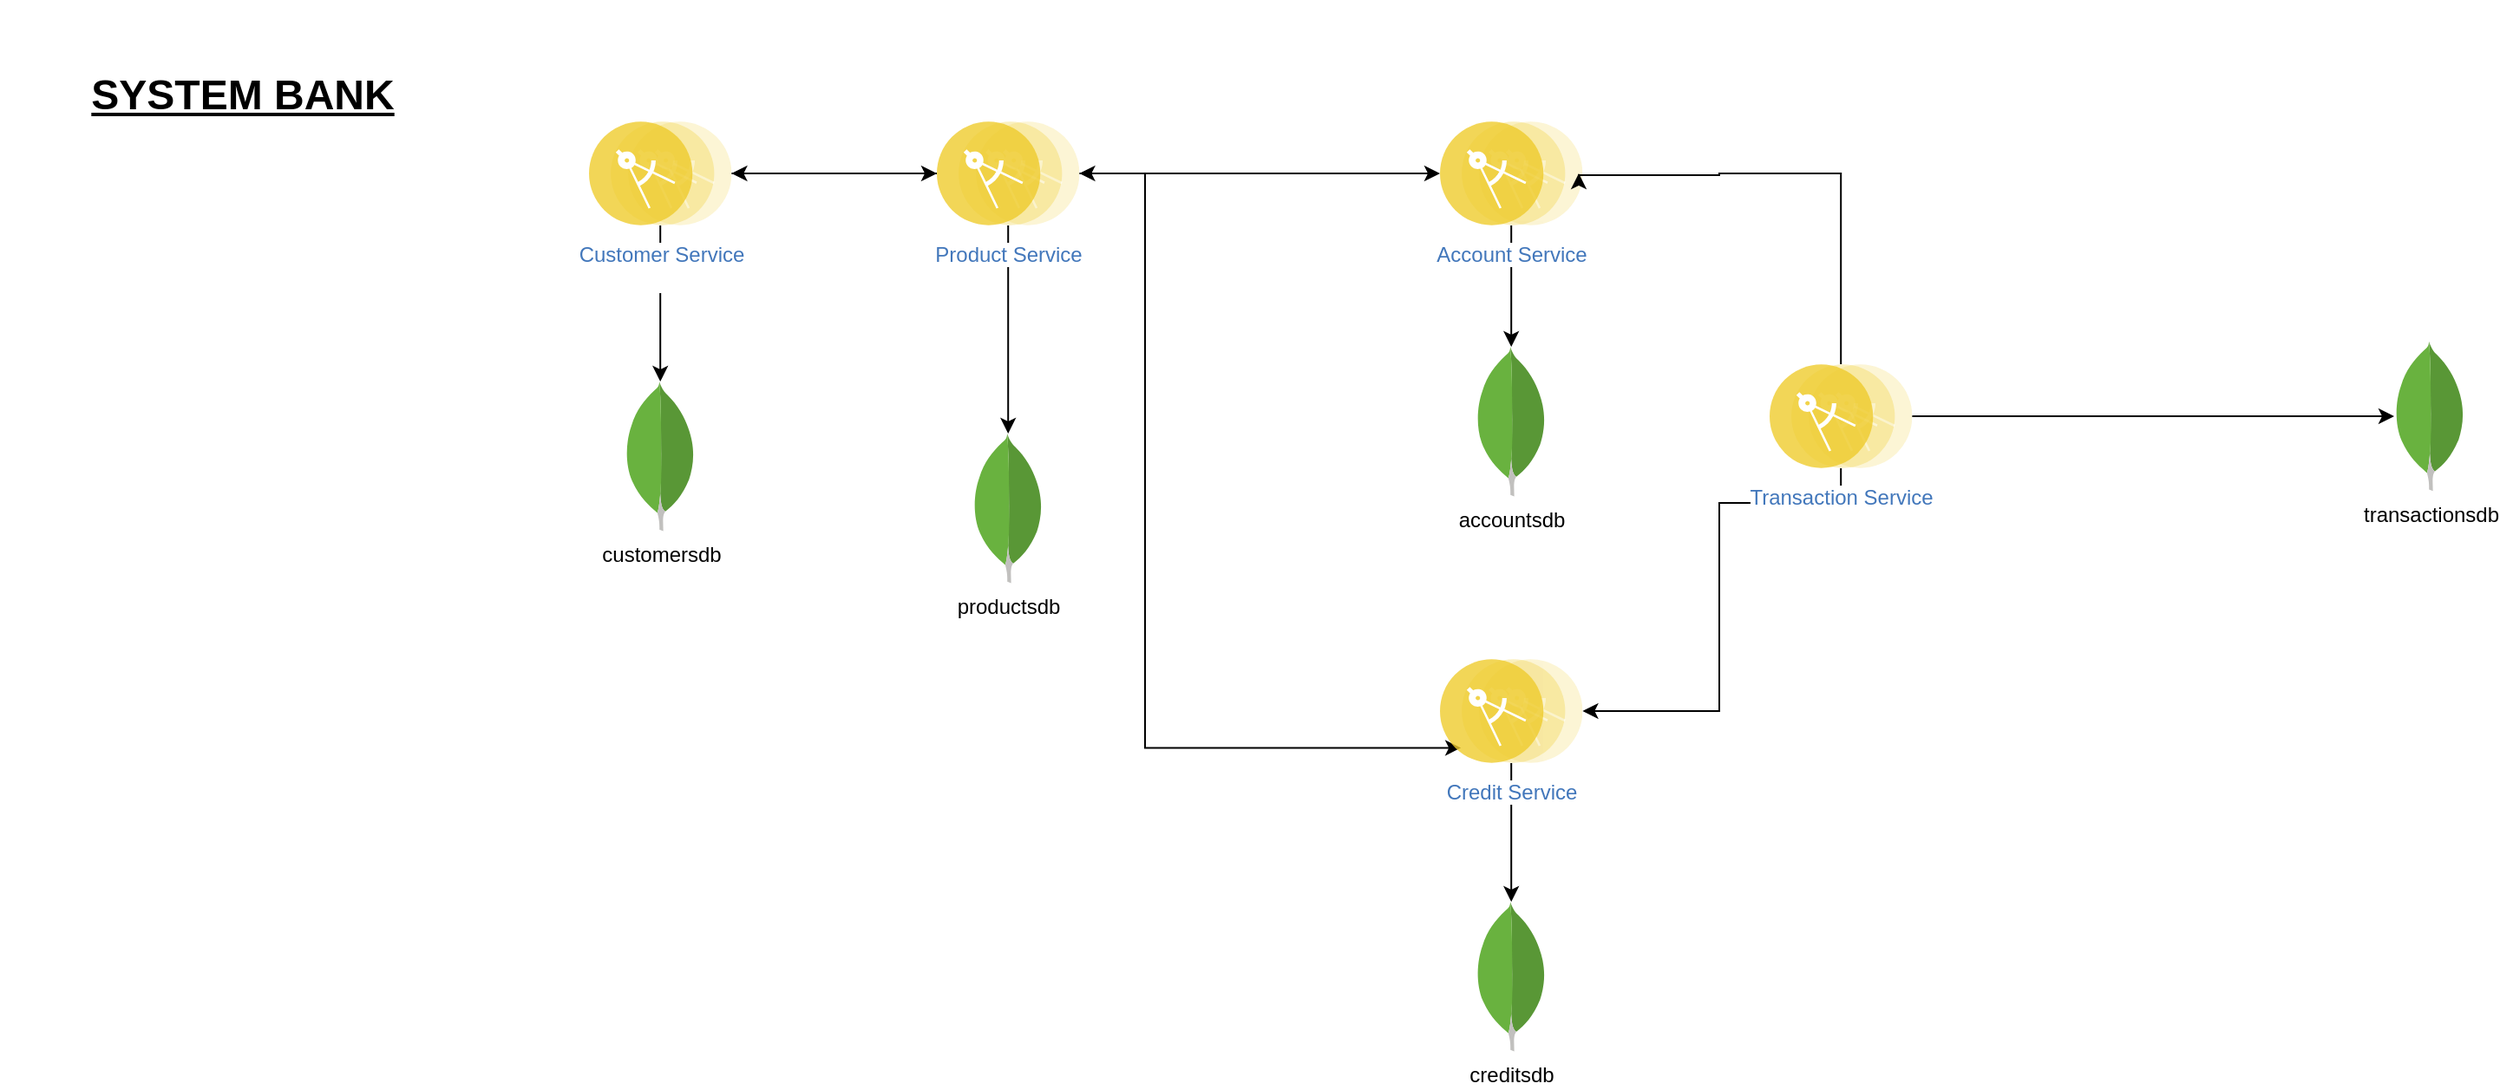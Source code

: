 <mxfile version="24.7.17">
  <diagram name="Página-1" id="_VqCtZ3f_s2Z_i8LZG4P">
    <mxGraphModel dx="2501" dy="746" grid="1" gridSize="10" guides="1" tooltips="1" connect="1" arrows="1" fold="1" page="1" pageScale="1" pageWidth="827" pageHeight="1169" math="0" shadow="0">
      <root>
        <mxCell id="0" />
        <mxCell id="1" parent="0" />
        <mxCell id="IUA1S0paA89Y15pxOdZ5-4" style="edgeStyle=orthogonalEdgeStyle;rounded=0;orthogonalLoop=1;jettySize=auto;html=1;entryX=0;entryY=0.5;entryDx=0;entryDy=0;" parent="1" source="IUA1S0paA89Y15pxOdZ5-1" target="IUA1S0paA89Y15pxOdZ5-2" edge="1">
          <mxGeometry relative="1" as="geometry" />
        </mxCell>
        <mxCell id="GiWi7TtYlwEXHkTLjwEc-1" style="edgeStyle=orthogonalEdgeStyle;rounded=0;orthogonalLoop=1;jettySize=auto;html=1;" edge="1" parent="1" source="IUA1S0paA89Y15pxOdZ5-1" target="IUA1S0paA89Y15pxOdZ5-6">
          <mxGeometry relative="1" as="geometry" />
        </mxCell>
        <mxCell id="IUA1S0paA89Y15pxOdZ5-1" value="Customer Service&lt;div&gt;&lt;br&gt;&lt;/div&gt;" style="image;aspect=fixed;perimeter=ellipsePerimeter;html=1;align=center;shadow=0;dashed=0;fontColor=#4277BB;labelBackgroundColor=default;fontSize=12;spacingTop=3;image=img/lib/ibm/applications/microservice.svg;" parent="1" vertex="1">
          <mxGeometry x="189.5" y="90" width="82.2" height="60" as="geometry" />
        </mxCell>
        <mxCell id="IUA1S0paA89Y15pxOdZ5-3" style="edgeStyle=orthogonalEdgeStyle;rounded=0;orthogonalLoop=1;jettySize=auto;html=1;entryX=1;entryY=0.5;entryDx=0;entryDy=0;" parent="1" source="IUA1S0paA89Y15pxOdZ5-2" target="IUA1S0paA89Y15pxOdZ5-1" edge="1">
          <mxGeometry relative="1" as="geometry" />
        </mxCell>
        <mxCell id="IUA1S0paA89Y15pxOdZ5-10" value="" style="edgeStyle=orthogonalEdgeStyle;rounded=0;orthogonalLoop=1;jettySize=auto;html=1;" parent="1" source="IUA1S0paA89Y15pxOdZ5-2" target="IUA1S0paA89Y15pxOdZ5-7" edge="1">
          <mxGeometry relative="1" as="geometry" />
        </mxCell>
        <mxCell id="IUA1S0paA89Y15pxOdZ5-20" style="edgeStyle=orthogonalEdgeStyle;rounded=0;orthogonalLoop=1;jettySize=auto;html=1;entryX=0;entryY=1;entryDx=0;entryDy=0;" parent="1" source="IUA1S0paA89Y15pxOdZ5-2" target="IUA1S0paA89Y15pxOdZ5-14" edge="1">
          <mxGeometry relative="1" as="geometry">
            <Array as="points">
              <mxPoint x="510" y="120" />
              <mxPoint x="510" y="451" />
            </Array>
          </mxGeometry>
        </mxCell>
        <mxCell id="IUA1S0paA89Y15pxOdZ5-2" value="&lt;div&gt;Product Service&lt;/div&gt;" style="image;aspect=fixed;perimeter=ellipsePerimeter;html=1;align=center;shadow=0;dashed=0;fontColor=#4277BB;labelBackgroundColor=default;fontSize=12;spacingTop=3;image=img/lib/ibm/applications/microservice.svg;" parent="1" vertex="1">
          <mxGeometry x="390" y="90" width="82.2" height="60" as="geometry" />
        </mxCell>
        <mxCell id="IUA1S0paA89Y15pxOdZ5-6" value="customersdb" style="dashed=0;outlineConnect=0;html=1;align=center;labelPosition=center;verticalLabelPosition=bottom;verticalAlign=top;shape=mxgraph.weblogos.mongodb" parent="1" vertex="1">
          <mxGeometry x="210" y="240" width="41.2" height="86.2" as="geometry" />
        </mxCell>
        <mxCell id="IUA1S0paA89Y15pxOdZ5-7" value="productsdb" style="dashed=0;outlineConnect=0;html=1;align=center;labelPosition=center;verticalLabelPosition=bottom;verticalAlign=top;shape=mxgraph.weblogos.mongodb" parent="1" vertex="1">
          <mxGeometry x="410.5" y="270" width="41.2" height="86.2" as="geometry" />
        </mxCell>
        <mxCell id="IUA1S0paA89Y15pxOdZ5-12" value="" style="group" parent="1" vertex="1" connectable="0">
          <mxGeometry x="680" y="80" width="82.2" height="226.2" as="geometry" />
        </mxCell>
        <mxCell id="IUA1S0paA89Y15pxOdZ5-11" value="" style="edgeStyle=orthogonalEdgeStyle;rounded=0;orthogonalLoop=1;jettySize=auto;html=1;" parent="IUA1S0paA89Y15pxOdZ5-12" source="IUA1S0paA89Y15pxOdZ5-5" target="IUA1S0paA89Y15pxOdZ5-8" edge="1">
          <mxGeometry relative="1" as="geometry" />
        </mxCell>
        <mxCell id="IUA1S0paA89Y15pxOdZ5-5" value="&lt;div&gt;Account Service&lt;/div&gt;" style="image;aspect=fixed;perimeter=ellipsePerimeter;html=1;align=center;shadow=0;dashed=0;fontColor=#4277BB;labelBackgroundColor=default;fontSize=12;spacingTop=3;image=img/lib/ibm/applications/microservice.svg;" parent="IUA1S0paA89Y15pxOdZ5-12" vertex="1">
          <mxGeometry y="10" width="82.2" height="60" as="geometry" />
        </mxCell>
        <mxCell id="IUA1S0paA89Y15pxOdZ5-8" value="accountsdb&lt;div&gt;&lt;br&gt;&lt;/div&gt;" style="dashed=0;outlineConnect=0;html=1;align=center;labelPosition=center;verticalLabelPosition=bottom;verticalAlign=top;shape=mxgraph.weblogos.mongodb" parent="IUA1S0paA89Y15pxOdZ5-12" vertex="1">
          <mxGeometry x="20.5" y="140" width="41.2" height="86.2" as="geometry" />
        </mxCell>
        <mxCell id="IUA1S0paA89Y15pxOdZ5-13" value="" style="edgeStyle=orthogonalEdgeStyle;rounded=0;orthogonalLoop=1;jettySize=auto;html=1;" parent="1" source="IUA1S0paA89Y15pxOdZ5-14" target="IUA1S0paA89Y15pxOdZ5-15" edge="1">
          <mxGeometry relative="1" as="geometry" />
        </mxCell>
        <mxCell id="IUA1S0paA89Y15pxOdZ5-14" value="&lt;div&gt;Credit Service&lt;/div&gt;" style="image;aspect=fixed;perimeter=ellipsePerimeter;html=1;align=center;shadow=0;dashed=0;fontColor=#4277BB;labelBackgroundColor=default;fontSize=12;spacingTop=3;image=img/lib/ibm/applications/microservice.svg;" parent="1" vertex="1">
          <mxGeometry x="680" y="400" width="82.2" height="60" as="geometry" />
        </mxCell>
        <mxCell id="IUA1S0paA89Y15pxOdZ5-15" value="creditsdb" style="dashed=0;outlineConnect=0;html=1;align=center;labelPosition=center;verticalLabelPosition=bottom;verticalAlign=top;shape=mxgraph.weblogos.mongodb" parent="1" vertex="1">
          <mxGeometry x="700.5" y="540" width="41.2" height="86.2" as="geometry" />
        </mxCell>
        <mxCell id="IUA1S0paA89Y15pxOdZ5-21" value="" style="endArrow=classic;startArrow=classic;html=1;rounded=0;exitX=1;exitY=0.5;exitDx=0;exitDy=0;" parent="1" source="IUA1S0paA89Y15pxOdZ5-2" target="IUA1S0paA89Y15pxOdZ5-5" edge="1">
          <mxGeometry width="50" height="50" relative="1" as="geometry">
            <mxPoint x="390" y="510" as="sourcePoint" />
            <mxPoint x="440" y="460" as="targetPoint" />
            <Array as="points">
              <mxPoint x="556" y="120" />
            </Array>
          </mxGeometry>
        </mxCell>
        <mxCell id="IUA1S0paA89Y15pxOdZ5-22" value="&lt;font style=&quot;font-size: 24px;&quot;&gt;&lt;b&gt;&lt;u&gt;SYSTEM BANK&lt;/u&gt;&lt;/b&gt;&lt;/font&gt;" style="text;html=1;align=center;verticalAlign=middle;whiteSpace=wrap;rounded=0;" parent="1" vertex="1">
          <mxGeometry x="-150" y="20" width="280" height="110" as="geometry" />
        </mxCell>
        <mxCell id="IUA1S0paA89Y15pxOdZ5-29" value="" style="edgeStyle=orthogonalEdgeStyle;rounded=0;orthogonalLoop=1;jettySize=auto;html=1;" parent="1" source="IUA1S0paA89Y15pxOdZ5-27" target="IUA1S0paA89Y15pxOdZ5-28" edge="1">
          <mxGeometry relative="1" as="geometry" />
        </mxCell>
        <mxCell id="IUA1S0paA89Y15pxOdZ5-32" style="edgeStyle=orthogonalEdgeStyle;rounded=0;orthogonalLoop=1;jettySize=auto;html=1;" parent="1" source="IUA1S0paA89Y15pxOdZ5-27" edge="1">
          <mxGeometry relative="1" as="geometry">
            <mxPoint x="760" y="120" as="targetPoint" />
            <Array as="points">
              <mxPoint x="841" y="120" />
              <mxPoint x="841" y="121" />
            </Array>
          </mxGeometry>
        </mxCell>
        <mxCell id="IUA1S0paA89Y15pxOdZ5-33" style="edgeStyle=orthogonalEdgeStyle;rounded=0;orthogonalLoop=1;jettySize=auto;html=1;entryX=1;entryY=0.5;entryDx=0;entryDy=0;" parent="1" source="IUA1S0paA89Y15pxOdZ5-27" target="IUA1S0paA89Y15pxOdZ5-14" edge="1">
          <mxGeometry relative="1" as="geometry">
            <Array as="points">
              <mxPoint x="911" y="310" />
              <mxPoint x="841" y="310" />
              <mxPoint x="841" y="430" />
            </Array>
          </mxGeometry>
        </mxCell>
        <mxCell id="IUA1S0paA89Y15pxOdZ5-27" value="Transaction Service" style="image;aspect=fixed;perimeter=ellipsePerimeter;html=1;align=center;shadow=0;dashed=0;fontColor=#4277BB;labelBackgroundColor=default;fontSize=12;spacingTop=3;image=img/lib/ibm/applications/microservice.svg;" parent="1" vertex="1">
          <mxGeometry x="870" y="230" width="82.2" height="60" as="geometry" />
        </mxCell>
        <mxCell id="IUA1S0paA89Y15pxOdZ5-28" value="transactionsdb&lt;div&gt;&lt;br&gt;&lt;/div&gt;" style="dashed=0;outlineConnect=0;html=1;align=center;labelPosition=center;verticalLabelPosition=bottom;verticalAlign=top;shape=mxgraph.weblogos.mongodb" parent="1" vertex="1">
          <mxGeometry x="1230" y="216.9" width="41.2" height="86.2" as="geometry" />
        </mxCell>
      </root>
    </mxGraphModel>
  </diagram>
</mxfile>
